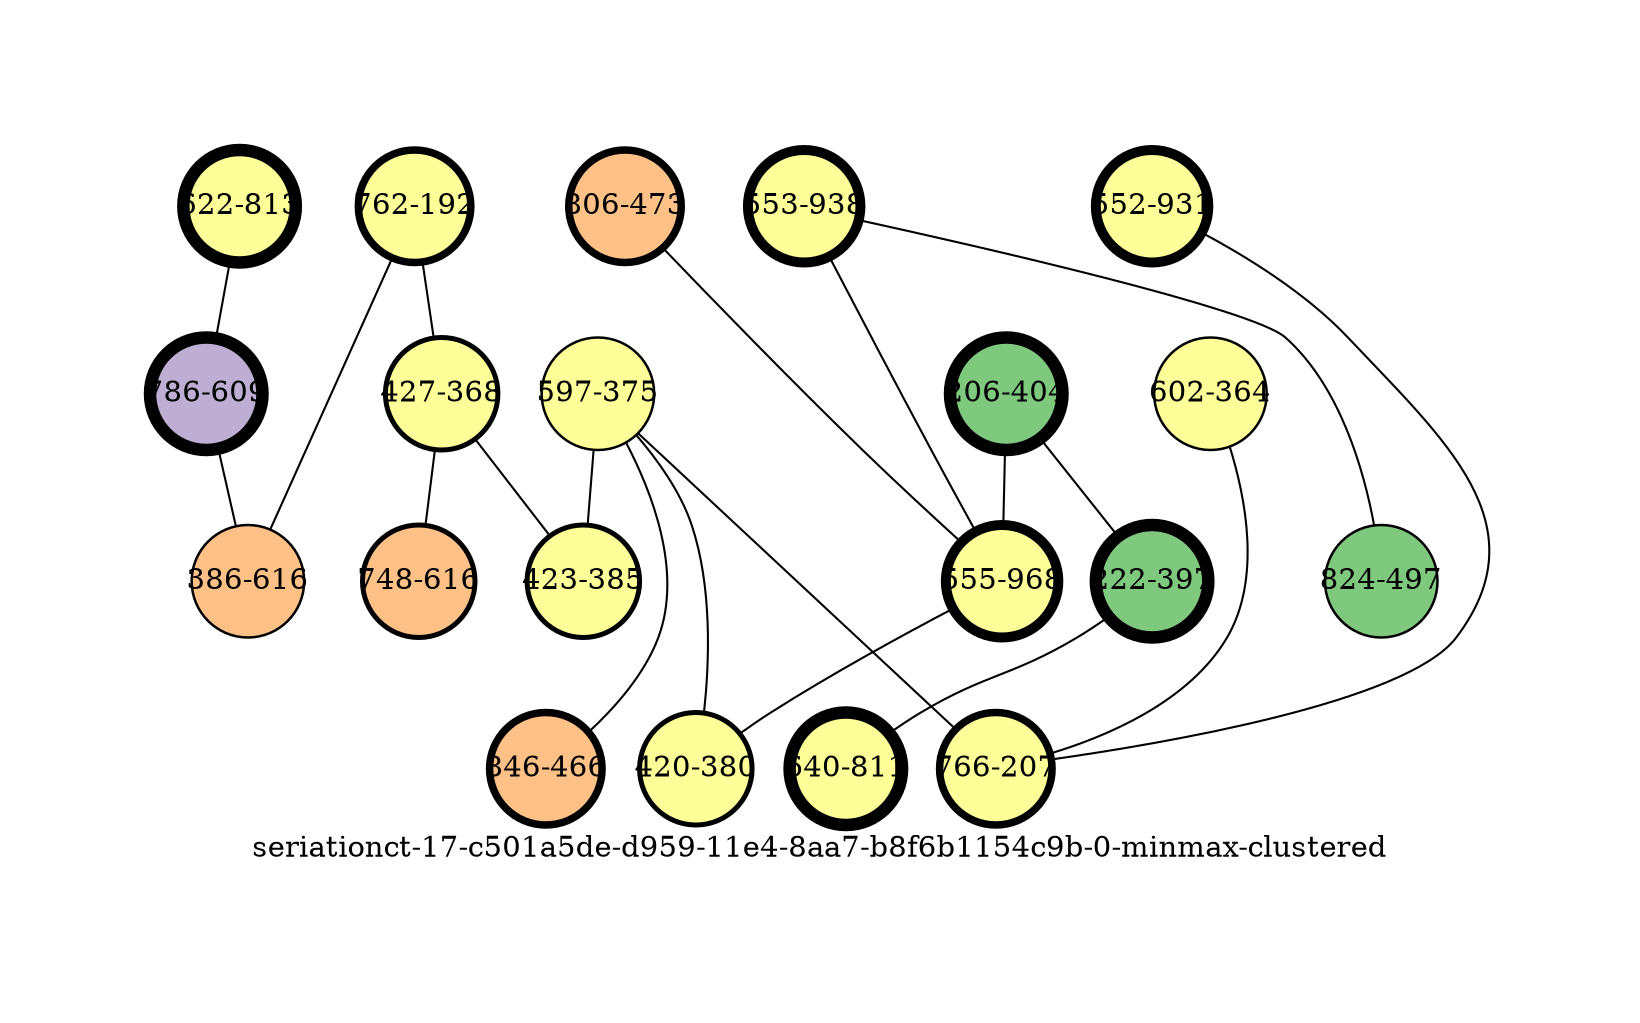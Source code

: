 strict graph "seriationct-17-c501a5de-d959-11e4-8aa7-b8f6b1154c9b-0-minmax-clustered" {
labelloc=b;
ratio=auto;
pad="1.0";
label="seriationct-17-c501a5de-d959-11e4-8aa7-b8f6b1154c9b-0-minmax-clustered";
node [width="0.75", style=filled, fixedsize=true, height="0.75", shape=circle, label=""];
0 [xCoordinate="375.0", appears_in_slice=1, yCoordinate="597.0", colorscheme=accent5, short_label="597-375", label="597-375", cluster_id=3, fillcolor=4, size="500.0", id=1, penwidth="1.2"];
1 [xCoordinate="813.0", appears_in_slice=5, yCoordinate="622.0", colorscheme=accent5, short_label="622-813", label="622-813", cluster_id=3, fillcolor=4, size="500.0", id=0, penwidth="6.0"];
2 [xCoordinate="473.0", appears_in_slice=3, yCoordinate="806.0", colorscheme=accent5, short_label="806-473", label="806-473", cluster_id=2, fillcolor=3, size="500.0", id=8, penwidth="3.6"];
3 [xCoordinate="931.0", appears_in_slice=4, yCoordinate="552.0", colorscheme=accent5, short_label="552-931", label="552-931", cluster_id=3, fillcolor=4, size="500.0", id=3, penwidth="4.8"];
4 [xCoordinate="192.0", appears_in_slice=3, yCoordinate="762.0", colorscheme=accent5, short_label="762-192", label="762-192", cluster_id=3, fillcolor=4, size="500.0", id=4, penwidth="3.6"];
5 [xCoordinate="938.0", appears_in_slice=4, yCoordinate="553.0", colorscheme=accent5, short_label="553-938", label="553-938", cluster_id=3, fillcolor=4, size="500.0", id=17, penwidth="4.8"];
6 [xCoordinate="609.0", appears_in_slice=5, yCoordinate="786.0", colorscheme=accent5, short_label="786-609", label="786-609", cluster_id=1, fillcolor=2, size="500.0", id=19, penwidth="6.0"];
7 [xCoordinate="368.0", appears_in_slice=2, yCoordinate="427.0", colorscheme=accent5, short_label="427-368", label="427-368", cluster_id=3, fillcolor=4, size="500.0", id=6, penwidth="2.4"];
8 [xCoordinate="364.0", appears_in_slice=1, yCoordinate="602.0", colorscheme=accent5, short_label="602-364", label="602-364", cluster_id=3, fillcolor=4, size="500.0", id=7, penwidth="1.2"];
9 [xCoordinate="404.0", appears_in_slice=5, yCoordinate="206.0", colorscheme=accent5, short_label="206-404", label="206-404", cluster_id=0, fillcolor=1, size="500.0", id=2, penwidth="6.0"];
10 [xCoordinate="968.0", appears_in_slice=4, yCoordinate="555.0", colorscheme=accent5, short_label="555-968", label="555-968", cluster_id=3, fillcolor=4, size="500.0", id=9, penwidth="4.8"];
11 [xCoordinate="497.0", appears_in_slice=1, yCoordinate="824.0", colorscheme=accent5, short_label="824-497", label="824-497", cluster_id=0, fillcolor=1, size="500.0", id=10, penwidth="1.2"];
12 [xCoordinate="385.0", appears_in_slice=2, yCoordinate="423.0", colorscheme=accent5, short_label="423-385", label="423-385", cluster_id=3, fillcolor=4, size="500.0", id=11, penwidth="2.4"];
13 [xCoordinate="616.0", appears_in_slice=2, yCoordinate="748.0", colorscheme=accent5, short_label="748-616", label="748-616", cluster_id=2, fillcolor=3, size="500.0", id=12, penwidth="2.4"];
14 [xCoordinate="397.0", appears_in_slice=5, yCoordinate="222.0", colorscheme=accent5, short_label="222-397", label="222-397", cluster_id=0, fillcolor=1, size="500.0", id=13, penwidth="6.0"];
15 [xCoordinate="207.0", appears_in_slice=3, yCoordinate="766.0", colorscheme=accent5, short_label="766-207", label="766-207", cluster_id=3, fillcolor=4, size="500.0", id=15, penwidth="3.6"];
16 [xCoordinate="811.0", appears_in_slice=5, yCoordinate="640.0", colorscheme=accent5, short_label="640-811", label="640-811", cluster_id=3, fillcolor=4, size="500.0", id=16, penwidth="6.0"];
17 [xCoordinate="380.0", appears_in_slice=2, yCoordinate="420.0", colorscheme=accent5, short_label="420-380", label="420-380", cluster_id=3, fillcolor=4, size="500.0", id=14, penwidth="2.4"];
18 [xCoordinate="466.0", appears_in_slice=3, yCoordinate="846.0", colorscheme=accent5, short_label="846-466", label="846-466", cluster_id=2, fillcolor=3, size="500.0", id=18, penwidth="3.6"];
19 [xCoordinate="616.0", appears_in_slice=1, yCoordinate="386.0", colorscheme=accent5, short_label="386-616", label="386-616", cluster_id=2, fillcolor=3, size="500.0", id=5, penwidth="1.2"];
0 -- 17  [inverseweight="2.99342170045", weight="0.33406586177"];
0 -- 18  [inverseweight="2.59846341125", weight="0.38484282506"];
0 -- 12  [inverseweight="2.85560474148", weight="0.350188520657"];
0 -- 15  [inverseweight="2.69856636265", weight="0.370567132919"];
1 -- 6  [inverseweight="6.16579529584", weight="0.162185079462"];
2 -- 10  [inverseweight="2.01406703136", weight="0.496507804571"];
3 -- 15  [inverseweight="2.11990048573", weight="0.471720256084"];
4 -- 19  [inverseweight="1.71646062175", weight="0.582594198392"];
4 -- 7  [inverseweight="2.77375703206", weight="0.360521843998"];
5 -- 10  [inverseweight="2.88185634738", weight="0.346998559075"];
5 -- 11  [inverseweight="2.12028165996", weight="0.471635452442"];
6 -- 19  [inverseweight="2.37976549233", weight="0.420209471573"];
7 -- 12  [inverseweight="6.52050663697", weight="0.153362316101"];
7 -- 13  [inverseweight="5.59576851295", weight="0.17870646323"];
8 -- 15  [inverseweight="1.54925778895", weight="0.645470371125"];
9 -- 10  [inverseweight="2.13960653686", weight="0.467375651912"];
9 -- 14  [inverseweight="5.90651896039", weight="0.169304459481"];
10 -- 17  [inverseweight="2.64051771052", weight="0.378713612113"];
14 -- 16  [inverseweight="2.52860868712", weight="0.395474398666"];
}
